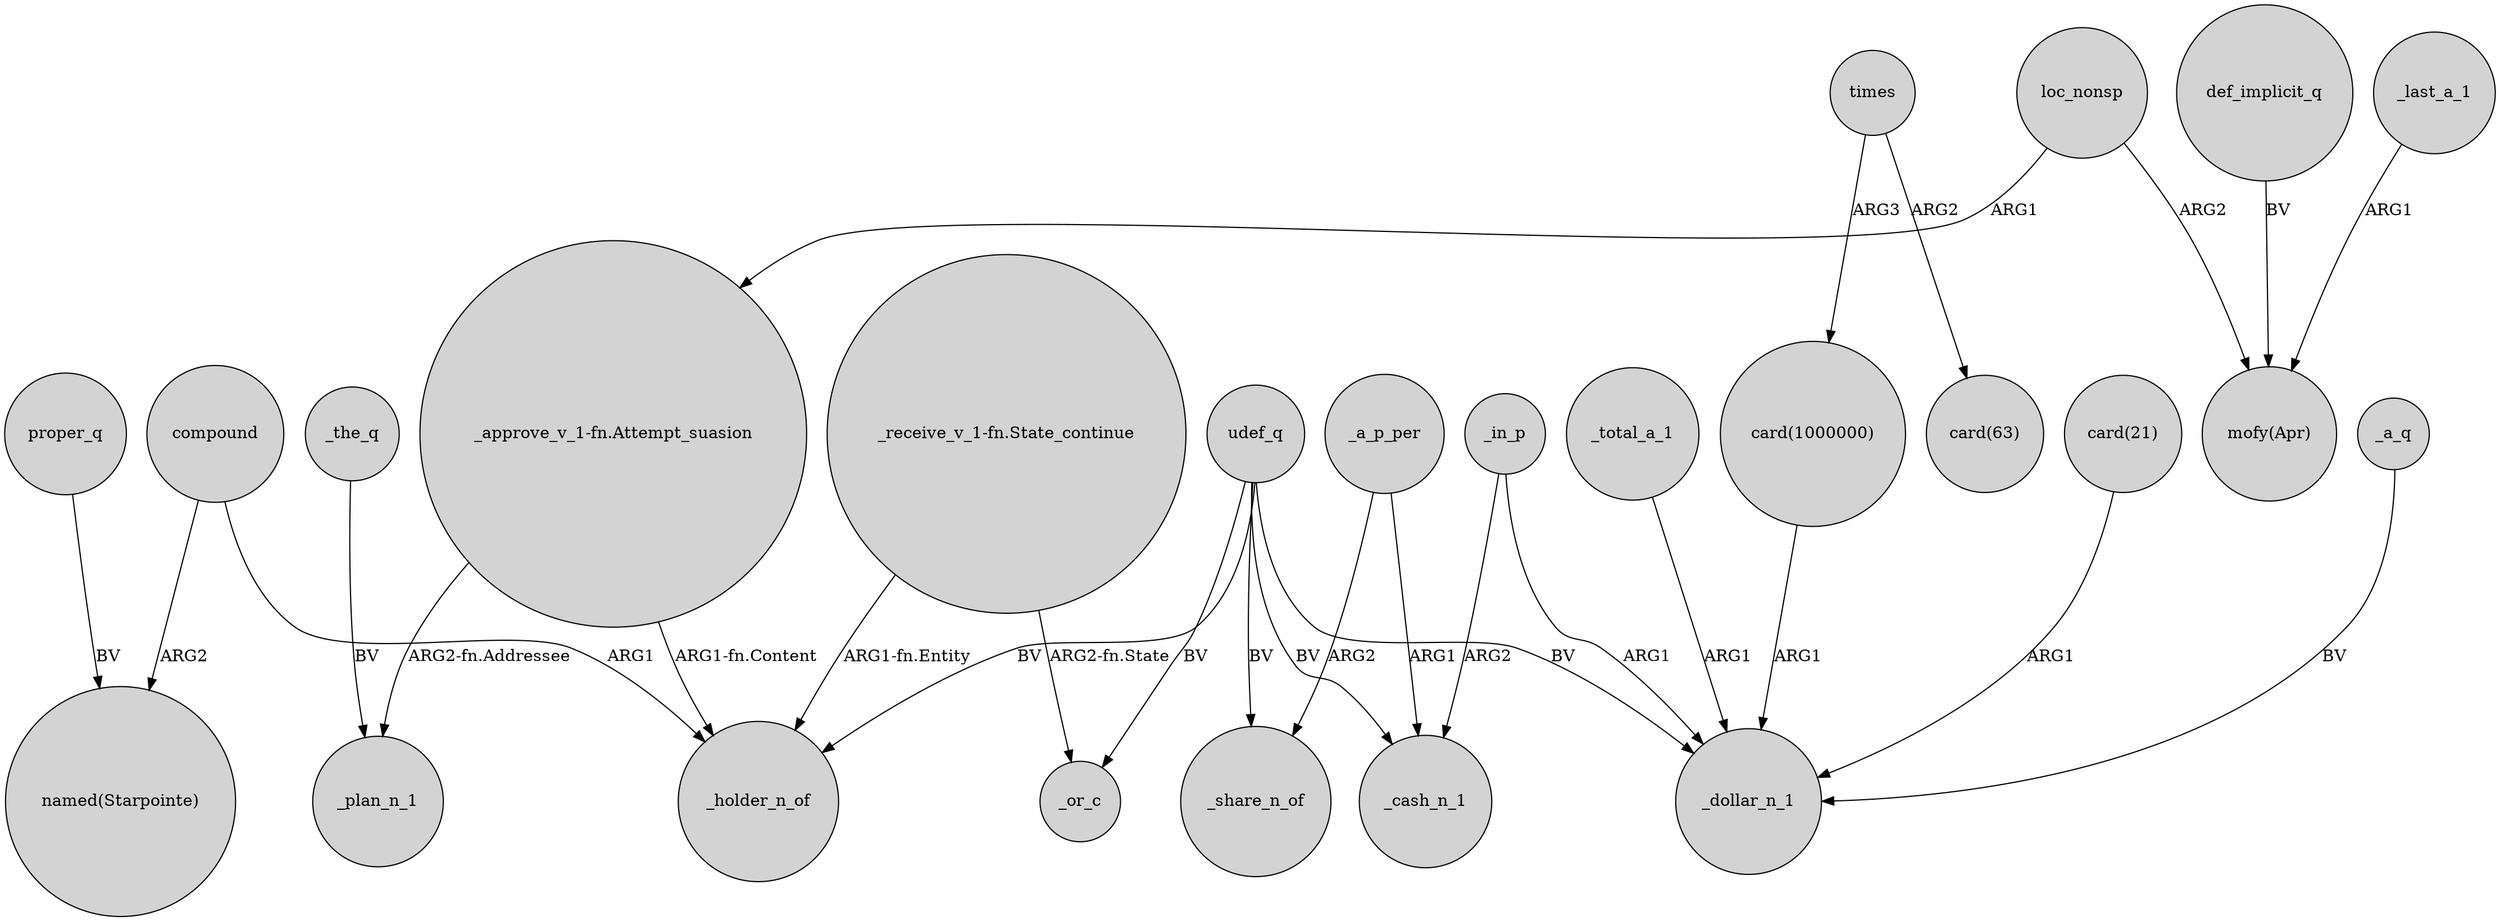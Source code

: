 digraph {
	node [shape=circle style=filled]
	compound -> _holder_n_of [label=ARG1]
	"_receive_v_1-fn.State_continue" -> _or_c [label="ARG2-fn.State"]
	udef_q -> _cash_n_1 [label=BV]
	_a_q -> _dollar_n_1 [label=BV]
	def_implicit_q -> "mofy(Apr)" [label=BV]
	_total_a_1 -> _dollar_n_1 [label=ARG1]
	_last_a_1 -> "mofy(Apr)" [label=ARG1]
	loc_nonsp -> "_approve_v_1-fn.Attempt_suasion" [label=ARG1]
	times -> "card(1000000)" [label=ARG3]
	"_receive_v_1-fn.State_continue" -> _holder_n_of [label="ARG1-fn.Entity"]
	_a_p_per -> _cash_n_1 [label=ARG1]
	udef_q -> _or_c [label=BV]
	_in_p -> _dollar_n_1 [label=ARG1]
	"card(21)" -> _dollar_n_1 [label=ARG1]
	_a_p_per -> _share_n_of [label=ARG2]
	udef_q -> _holder_n_of [label=BV]
	udef_q -> _share_n_of [label=BV]
	udef_q -> _dollar_n_1 [label=BV]
	"card(1000000)" -> _dollar_n_1 [label=ARG1]
	"_approve_v_1-fn.Attempt_suasion" -> _holder_n_of [label="ARG1-fn.Content"]
	compound -> "named(Starpointe)" [label=ARG2]
	proper_q -> "named(Starpointe)" [label=BV]
	"_approve_v_1-fn.Attempt_suasion" -> _plan_n_1 [label="ARG2-fn.Addressee"]
	_in_p -> _cash_n_1 [label=ARG2]
	times -> "card(63)" [label=ARG2]
	_the_q -> _plan_n_1 [label=BV]
	loc_nonsp -> "mofy(Apr)" [label=ARG2]
}
